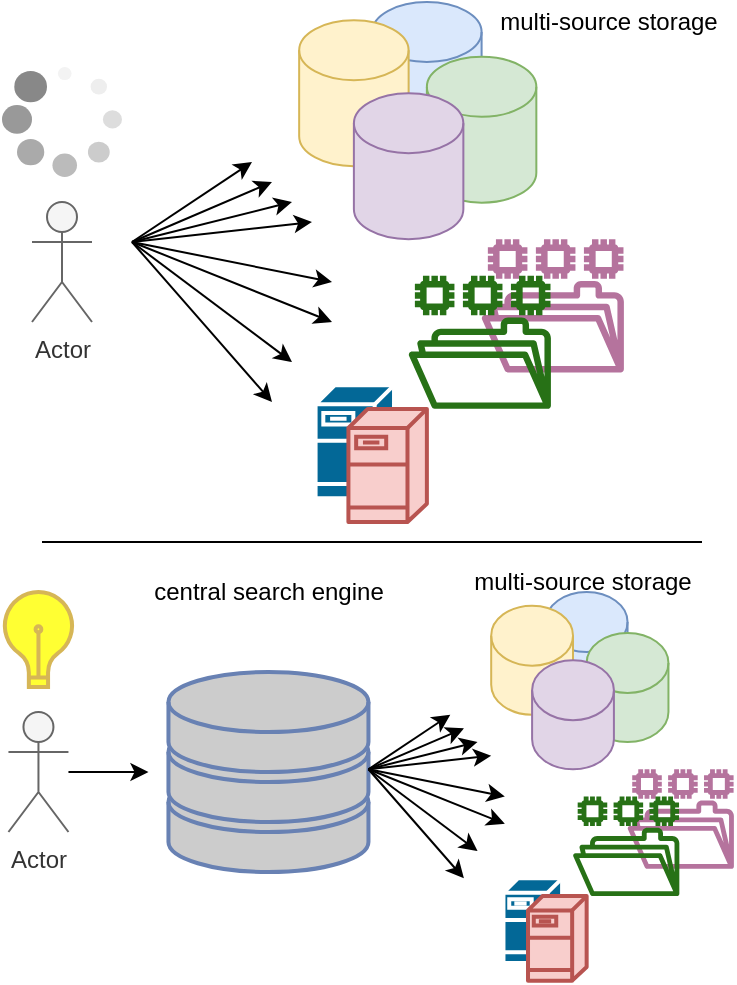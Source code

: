 <mxfile version="13.7.9" type="device" pages="2"><diagram id="WjQbRRUr4jYQLKd2MvLR" name="Seite-1"><mxGraphModel dx="1086" dy="966" grid="1" gridSize="10" guides="1" tooltips="1" connect="1" arrows="1" fold="1" page="1" pageScale="1" pageWidth="827" pageHeight="1169" math="0" shadow="0"><root><mxCell id="0"/><mxCell id="1" parent="0"/><mxCell id="kzp9wKBC-MxUlUKaqb6w-9" value="Actor" style="shape=umlActor;verticalLabelPosition=bottom;verticalAlign=top;html=1;outlineConnect=0;fillColor=#f5f5f5;strokeColor=#666666;fontColor=#333333;" parent="1" vertex="1"><mxGeometry x="110" y="340" width="30" height="60" as="geometry"/></mxCell><mxCell id="kzp9wKBC-MxUlUKaqb6w-10" value="" style="endArrow=classic;html=1;" parent="1" edge="1"><mxGeometry x="65" y="220" width="50" height="50" as="geometry"><mxPoint x="160" y="360" as="sourcePoint"/><mxPoint x="220" y="320" as="targetPoint"/></mxGeometry></mxCell><mxCell id="kzp9wKBC-MxUlUKaqb6w-11" value="" style="endArrow=classic;html=1;" parent="1" edge="1"><mxGeometry x="65" y="220" width="50" height="50" as="geometry"><mxPoint x="160" y="360" as="sourcePoint"/><mxPoint x="230" y="330" as="targetPoint"/></mxGeometry></mxCell><mxCell id="kzp9wKBC-MxUlUKaqb6w-12" value="" style="endArrow=classic;html=1;" parent="1" edge="1"><mxGeometry x="65" y="220" width="50" height="50" as="geometry"><mxPoint x="160" y="360" as="sourcePoint"/><mxPoint x="240" y="340" as="targetPoint"/></mxGeometry></mxCell><mxCell id="kzp9wKBC-MxUlUKaqb6w-13" value="" style="endArrow=classic;html=1;" parent="1" edge="1"><mxGeometry x="65" y="220" width="50" height="50" as="geometry"><mxPoint x="160" y="360" as="sourcePoint"/><mxPoint x="250" y="350" as="targetPoint"/></mxGeometry></mxCell><mxCell id="kzp9wKBC-MxUlUKaqb6w-14" value="" style="endArrow=classic;html=1;" parent="1" edge="1"><mxGeometry x="65" y="220" width="50" height="50" as="geometry"><mxPoint x="160" y="360" as="sourcePoint"/><mxPoint x="260" y="380" as="targetPoint"/></mxGeometry></mxCell><mxCell id="kzp9wKBC-MxUlUKaqb6w-15" value="" style="endArrow=classic;html=1;" parent="1" edge="1"><mxGeometry x="65" y="220" width="50" height="50" as="geometry"><mxPoint x="160" y="360" as="sourcePoint"/><mxPoint x="260" y="400" as="targetPoint"/></mxGeometry></mxCell><mxCell id="kzp9wKBC-MxUlUKaqb6w-16" value="" style="endArrow=classic;html=1;" parent="1" edge="1"><mxGeometry x="65" y="220" width="50" height="50" as="geometry"><mxPoint x="160" y="360" as="sourcePoint"/><mxPoint x="240" y="420" as="targetPoint"/></mxGeometry></mxCell><mxCell id="kzp9wKBC-MxUlUKaqb6w-17" value="" style="endArrow=classic;html=1;" parent="1" edge="1"><mxGeometry x="65" y="220" width="50" height="50" as="geometry"><mxPoint x="160" y="360" as="sourcePoint"/><mxPoint x="230" y="440" as="targetPoint"/></mxGeometry></mxCell><mxCell id="kzp9wKBC-MxUlUKaqb6w-18" value="" style="verticalLabelPosition=bottom;shadow=0;dashed=0;align=center;html=1;verticalAlign=top;strokeWidth=1;shape=mxgraph.mockup.misc.loading_circle_1;pointerEvents=1;strokeColor=#b85450;fillColor=#FF3399;" parent="1" vertex="1"><mxGeometry x="95" y="272.5" width="60" height="55" as="geometry"/></mxCell><mxCell id="kzp9wKBC-MxUlUKaqb6w-44" value="multi-source storage" style="text;html=1;align=center;verticalAlign=middle;resizable=0;points=[];autosize=1;" parent="1" vertex="1"><mxGeometry x="338.23" y="240" width="120" height="20" as="geometry"/></mxCell><mxCell id="kzp9wKBC-MxUlUKaqb6w-53" value="" style="group" parent="1" vertex="1" connectable="0"><mxGeometry x="243.58" y="240" width="162.38" height="260" as="geometry"/></mxCell><mxCell id="kzp9wKBC-MxUlUKaqb6w-52" value="" style="group" parent="kzp9wKBC-MxUlUKaqb6w-53" vertex="1" connectable="0"><mxGeometry width="162.38" height="260" as="geometry"/></mxCell><mxCell id="kzp9wKBC-MxUlUKaqb6w-1" value="" style="shape=cylinder3;whiteSpace=wrap;html=1;boundedLbl=1;backgroundOutline=1;size=15;fillColor=#dae8fc;strokeColor=#6c8ebf;" parent="kzp9wKBC-MxUlUKaqb6w-52" vertex="1"><mxGeometry x="36.49" width="54.735" height="72.982" as="geometry"/></mxCell><mxCell id="kzp9wKBC-MxUlUKaqb6w-2" value="" style="shape=cylinder3;whiteSpace=wrap;html=1;boundedLbl=1;backgroundOutline=1;size=15;fillColor=#d5e8d4;strokeColor=#82b366;" parent="kzp9wKBC-MxUlUKaqb6w-52" vertex="1"><mxGeometry x="63.857" y="27.368" width="54.735" height="72.982" as="geometry"/></mxCell><mxCell id="kzp9wKBC-MxUlUKaqb6w-4" value="" style="shape=cylinder3;whiteSpace=wrap;html=1;boundedLbl=1;backgroundOutline=1;size=15;fillColor=#fff2cc;strokeColor=#d6b656;" parent="kzp9wKBC-MxUlUKaqb6w-52" vertex="1"><mxGeometry y="9.123" width="54.735" height="72.982" as="geometry"/></mxCell><mxCell id="kzp9wKBC-MxUlUKaqb6w-3" value="" style="shape=cylinder3;whiteSpace=wrap;html=1;boundedLbl=1;backgroundOutline=1;size=15;fillColor=#e1d5e7;strokeColor=#9673a6;" parent="kzp9wKBC-MxUlUKaqb6w-52" vertex="1"><mxGeometry x="27.367" y="45.614" width="54.735" height="72.982" as="geometry"/></mxCell><mxCell id="kzp9wKBC-MxUlUKaqb6w-5" value="" style="outlineConnect=0;strokeColor=#9673a6;dashed=0;verticalLabelPosition=bottom;verticalAlign=top;align=center;html=1;fontSize=12;fontStyle=0;aspect=fixed;pointerEvents=1;shape=mxgraph.aws4.file_system;fillColor=#B5739D;" parent="kzp9wKBC-MxUlUKaqb6w-52" vertex="1"><mxGeometry x="91.225" y="118.596" width="71.155" height="66.594" as="geometry"/></mxCell><mxCell id="kzp9wKBC-MxUlUKaqb6w-6" value="" style="outlineConnect=0;fontColor=#232F3E;gradientColor=none;fillColor=#277116;strokeColor=none;dashed=0;verticalLabelPosition=bottom;verticalAlign=top;align=center;html=1;fontSize=12;fontStyle=0;aspect=fixed;pointerEvents=1;shape=mxgraph.aws4.file_system;" parent="kzp9wKBC-MxUlUKaqb6w-52" vertex="1"><mxGeometry x="54.735" y="136.842" width="71.155" height="66.594" as="geometry"/></mxCell><mxCell id="kzp9wKBC-MxUlUKaqb6w-7" value="" style="shape=mxgraph.cisco.servers.fileserver;html=1;pointerEvents=1;dashed=0;fillColor=#036897;strokeColor=#ffffff;strokeWidth=2;verticalLabelPosition=bottom;verticalAlign=top;align=center;outlineConnect=0;" parent="kzp9wKBC-MxUlUKaqb6w-52" vertex="1"><mxGeometry x="8.21" y="191.579" width="39.227" height="56.561" as="geometry"/></mxCell><mxCell id="kzp9wKBC-MxUlUKaqb6w-8" value="" style="shape=mxgraph.cisco.servers.fileserver;html=1;pointerEvents=1;dashed=0;fillColor=#f8cecc;strokeColor=#b85450;strokeWidth=2;verticalLabelPosition=bottom;verticalAlign=top;align=center;outlineConnect=0;" parent="kzp9wKBC-MxUlUKaqb6w-52" vertex="1"><mxGeometry x="24.631" y="203.439" width="39.227" height="56.561" as="geometry"/></mxCell><mxCell id="kzp9wKBC-MxUlUKaqb6w-55" value="" style="group" parent="1" vertex="1" connectable="0"><mxGeometry x="95.0" y="510" width="363.23" height="190" as="geometry"/></mxCell><mxCell id="kzp9wKBC-MxUlUKaqb6w-54" value="" style="group" parent="kzp9wKBC-MxUlUKaqb6w-55" vertex="1" connectable="0"><mxGeometry width="363.23" height="190" as="geometry"/></mxCell><mxCell id="kzp9wKBC-MxUlUKaqb6w-19" value="" style="endArrow=none;html=1;" parent="kzp9wKBC-MxUlUKaqb6w-54" edge="1"><mxGeometry width="50" height="50" relative="1" as="geometry"><mxPoint x="20.0" as="sourcePoint"/><mxPoint x="350.0" as="targetPoint"/></mxGeometry></mxCell><mxCell id="kzp9wKBC-MxUlUKaqb6w-49" value="" style="group" parent="kzp9wKBC-MxUlUKaqb6w-54" vertex="1" connectable="0"><mxGeometry width="363.23" height="190" as="geometry"/></mxCell><mxCell id="1EIGWTGbaEuXx_y_XgVE-1" value="" style="group" vertex="1" connectable="0" parent="kzp9wKBC-MxUlUKaqb6w-49"><mxGeometry y="10" width="350" height="165" as="geometry"/></mxCell><mxCell id="kzp9wKBC-MxUlUKaqb6w-43" value="multi-source storage" style="text;html=1;align=center;verticalAlign=middle;resizable=0;points=[];autosize=1;" parent="1EIGWTGbaEuXx_y_XgVE-1" vertex="1"><mxGeometry x="230.0" width="120" height="20" as="geometry"/></mxCell><mxCell id="kzp9wKBC-MxUlUKaqb6w-51" value="" style="group" parent="1EIGWTGbaEuXx_y_XgVE-1" vertex="1" connectable="0"><mxGeometry y="5" width="340.05" height="160" as="geometry"/></mxCell><mxCell id="kzp9wKBC-MxUlUKaqb6w-50" value="" style="group" parent="kzp9wKBC-MxUlUKaqb6w-51" vertex="1" connectable="0"><mxGeometry width="340.05" height="160" as="geometry"/></mxCell><mxCell id="kzp9wKBC-MxUlUKaqb6w-20" value="Actor" style="shape=umlActor;verticalLabelPosition=bottom;verticalAlign=top;html=1;outlineConnect=0;fillColor=#f5f5f5;strokeColor=#666666;fontColor=#333333;" parent="kzp9wKBC-MxUlUKaqb6w-50" vertex="1"><mxGeometry x="3.23" y="70" width="30" height="60" as="geometry"/></mxCell><mxCell id="kzp9wKBC-MxUlUKaqb6w-21" value="" style="fontColor=#0066CC;verticalAlign=top;verticalLabelPosition=bottom;labelPosition=center;align=center;html=1;outlineConnect=0;fillColor=#CCCCCC;strokeColor=#6881B3;gradientColor=none;gradientDirection=north;strokeWidth=2;shape=mxgraph.networks.storage;" parent="kzp9wKBC-MxUlUKaqb6w-50" vertex="1"><mxGeometry x="83.23" y="50" width="100" height="100" as="geometry"/></mxCell><mxCell id="kzp9wKBC-MxUlUKaqb6w-39" value="" style="group" parent="kzp9wKBC-MxUlUKaqb6w-50" vertex="1" connectable="0"><mxGeometry x="183.23" y="10" width="156.82" height="150" as="geometry"/></mxCell><mxCell id="kzp9wKBC-MxUlUKaqb6w-38" value="" style="group" parent="kzp9wKBC-MxUlUKaqb6w-39" vertex="1" connectable="0"><mxGeometry width="156.82" height="150.0" as="geometry"/></mxCell><mxCell id="kzp9wKBC-MxUlUKaqb6w-22" value="" style="shape=cylinder3;whiteSpace=wrap;html=1;boundedLbl=1;backgroundOutline=1;size=15;fillColor=#dae8fc;strokeColor=#6c8ebf;" parent="kzp9wKBC-MxUlUKaqb6w-38" vertex="1"><mxGeometry x="88.637" width="40.91" height="54.545" as="geometry"/></mxCell><mxCell id="kzp9wKBC-MxUlUKaqb6w-23" value="" style="shape=cylinder3;whiteSpace=wrap;html=1;boundedLbl=1;backgroundOutline=1;size=15;fillColor=#d5e8d4;strokeColor=#82b366;" parent="kzp9wKBC-MxUlUKaqb6w-38" vertex="1"><mxGeometry x="109.092" y="20.455" width="40.91" height="54.545" as="geometry"/></mxCell><mxCell id="kzp9wKBC-MxUlUKaqb6w-24" value="" style="shape=cylinder3;whiteSpace=wrap;html=1;boundedLbl=1;backgroundOutline=1;size=15;fillColor=#fff2cc;strokeColor=#d6b656;" parent="kzp9wKBC-MxUlUKaqb6w-38" vertex="1"><mxGeometry x="61.364" y="6.818" width="40.91" height="54.545" as="geometry"/></mxCell><mxCell id="kzp9wKBC-MxUlUKaqb6w-25" value="" style="shape=cylinder3;whiteSpace=wrap;html=1;boundedLbl=1;backgroundOutline=1;size=15;fillColor=#e1d5e7;strokeColor=#9673a6;" parent="kzp9wKBC-MxUlUKaqb6w-38" vertex="1"><mxGeometry x="81.819" y="34.091" width="40.91" height="54.545" as="geometry"/></mxCell><mxCell id="kzp9wKBC-MxUlUKaqb6w-26" value="" style="outlineConnect=0;strokeColor=#9673a6;dashed=0;verticalLabelPosition=bottom;verticalAlign=top;align=center;html=1;fontSize=12;fontStyle=0;aspect=fixed;pointerEvents=1;shape=mxgraph.aws4.file_system;fillColor=#B5739D;" parent="kzp9wKBC-MxUlUKaqb6w-38" vertex="1"><mxGeometry x="129.547" y="88.636" width="53.18" height="49.771" as="geometry"/></mxCell><mxCell id="kzp9wKBC-MxUlUKaqb6w-27" value="" style="outlineConnect=0;fontColor=#232F3E;gradientColor=none;fillColor=#277116;strokeColor=none;dashed=0;verticalLabelPosition=bottom;verticalAlign=top;align=center;html=1;fontSize=12;fontStyle=0;aspect=fixed;pointerEvents=1;shape=mxgraph.aws4.file_system;" parent="kzp9wKBC-MxUlUKaqb6w-38" vertex="1"><mxGeometry x="102.274" y="102.273" width="53.18" height="49.771" as="geometry"/></mxCell><mxCell id="kzp9wKBC-MxUlUKaqb6w-28" value="" style="shape=mxgraph.cisco.servers.fileserver;html=1;pointerEvents=1;dashed=0;fillColor=#036897;strokeColor=#ffffff;strokeWidth=2;verticalLabelPosition=bottom;verticalAlign=top;align=center;outlineConnect=0;" parent="kzp9wKBC-MxUlUKaqb6w-38" vertex="1"><mxGeometry x="67.501" y="143.182" width="29.319" height="42.273" as="geometry"/></mxCell><mxCell id="kzp9wKBC-MxUlUKaqb6w-29" value="" style="shape=mxgraph.cisco.servers.fileserver;html=1;pointerEvents=1;dashed=0;fillColor=#f8cecc;strokeColor=#b85450;strokeWidth=2;verticalLabelPosition=bottom;verticalAlign=top;align=center;outlineConnect=0;" parent="kzp9wKBC-MxUlUKaqb6w-38" vertex="1"><mxGeometry x="79.774" y="152.045" width="29.319" height="42.273" as="geometry"/></mxCell><mxCell id="kzp9wKBC-MxUlUKaqb6w-30" value="" style="endArrow=classic;html=1;" parent="kzp9wKBC-MxUlUKaqb6w-38" edge="1"><mxGeometry width="50" height="50" relative="1" as="geometry"><mxPoint y="88.636" as="sourcePoint"/><mxPoint x="40.91" y="61.364" as="targetPoint"/></mxGeometry></mxCell><mxCell id="kzp9wKBC-MxUlUKaqb6w-31" value="" style="endArrow=classic;html=1;" parent="kzp9wKBC-MxUlUKaqb6w-38" edge="1"><mxGeometry width="50" height="50" relative="1" as="geometry"><mxPoint y="88.636" as="sourcePoint"/><mxPoint x="47.728" y="68.182" as="targetPoint"/></mxGeometry></mxCell><mxCell id="kzp9wKBC-MxUlUKaqb6w-32" value="" style="endArrow=classic;html=1;" parent="kzp9wKBC-MxUlUKaqb6w-38" edge="1"><mxGeometry width="50" height="50" relative="1" as="geometry"><mxPoint y="88.636" as="sourcePoint"/><mxPoint x="54.546" y="75.0" as="targetPoint"/></mxGeometry></mxCell><mxCell id="kzp9wKBC-MxUlUKaqb6w-33" value="" style="endArrow=classic;html=1;" parent="kzp9wKBC-MxUlUKaqb6w-38" edge="1"><mxGeometry width="50" height="50" relative="1" as="geometry"><mxPoint y="88.636" as="sourcePoint"/><mxPoint x="61.364" y="81.818" as="targetPoint"/></mxGeometry></mxCell><mxCell id="kzp9wKBC-MxUlUKaqb6w-34" value="" style="endArrow=classic;html=1;" parent="kzp9wKBC-MxUlUKaqb6w-38" edge="1"><mxGeometry width="50" height="50" relative="1" as="geometry"><mxPoint y="88.636" as="sourcePoint"/><mxPoint x="68.183" y="102.273" as="targetPoint"/></mxGeometry></mxCell><mxCell id="kzp9wKBC-MxUlUKaqb6w-35" value="" style="endArrow=classic;html=1;" parent="kzp9wKBC-MxUlUKaqb6w-38" edge="1"><mxGeometry width="50" height="50" relative="1" as="geometry"><mxPoint y="88.636" as="sourcePoint"/><mxPoint x="68.183" y="115.909" as="targetPoint"/></mxGeometry></mxCell><mxCell id="kzp9wKBC-MxUlUKaqb6w-36" value="" style="endArrow=classic;html=1;" parent="kzp9wKBC-MxUlUKaqb6w-38" edge="1"><mxGeometry width="50" height="50" relative="1" as="geometry"><mxPoint y="88.636" as="sourcePoint"/><mxPoint x="54.546" y="129.545" as="targetPoint"/></mxGeometry></mxCell><mxCell id="kzp9wKBC-MxUlUKaqb6w-37" value="" style="endArrow=classic;html=1;" parent="kzp9wKBC-MxUlUKaqb6w-38" edge="1"><mxGeometry width="50" height="50" relative="1" as="geometry"><mxPoint y="88.636" as="sourcePoint"/><mxPoint x="47.728" y="143.182" as="targetPoint"/></mxGeometry></mxCell><mxCell id="kzp9wKBC-MxUlUKaqb6w-41" value="" style="endArrow=classic;html=1;" parent="kzp9wKBC-MxUlUKaqb6w-50" source="kzp9wKBC-MxUlUKaqb6w-20" edge="1"><mxGeometry width="50" height="50" relative="1" as="geometry"><mxPoint x="33.23" y="150" as="sourcePoint"/><mxPoint x="73.23" y="100" as="targetPoint"/></mxGeometry></mxCell><mxCell id="kzp9wKBC-MxUlUKaqb6w-42" value="" style="html=1;verticalLabelPosition=bottom;align=center;labelBackgroundColor=#ffffff;verticalAlign=top;strokeWidth=2;strokeColor=#d6b656;shadow=0;dashed=0;shape=mxgraph.ios7.icons.lightbulb;fillColor=#FFFF33;" parent="kzp9wKBC-MxUlUKaqb6w-50" vertex="1"><mxGeometry y="10" width="36.46" height="47.5" as="geometry"/></mxCell><mxCell id="kzp9wKBC-MxUlUKaqb6w-45" value="central search engine" style="text;html=1;align=center;verticalAlign=middle;resizable=0;points=[];autosize=1;" parent="kzp9wKBC-MxUlUKaqb6w-50" vertex="1"><mxGeometry x="68.23" width="130" height="20" as="geometry"/></mxCell></root></mxGraphModel></diagram><diagram id="lIJLszykLdMVcurVsbR6" name="Seite-2"><mxGraphModel dx="1086" dy="966" grid="1" gridSize="10" guides="1" tooltips="1" connect="1" arrows="1" fold="1" page="1" pageScale="1" pageWidth="827" pageHeight="1169" math="0" shadow="0"><root><mxCell id="P9h7Xq52iMeekSUKVdYD-0"/><mxCell id="P9h7Xq52iMeekSUKVdYD-1" parent="P9h7Xq52iMeekSUKVdYD-0"/><mxCell id="qma9uSrOuwq9p1Rf7dE6-3" value="Actor" style="shape=umlActor;verticalLabelPosition=bottom;verticalAlign=top;html=1;outlineConnect=0;fillColor=#f5f5f5;strokeColor=#666666;fontColor=#333333;" parent="P9h7Xq52iMeekSUKVdYD-1" vertex="1"><mxGeometry x="110" y="340" width="30" height="60" as="geometry"/></mxCell><mxCell id="qma9uSrOuwq9p1Rf7dE6-4" value="" style="endArrow=classic;html=1;" parent="P9h7Xq52iMeekSUKVdYD-1" edge="1"><mxGeometry x="65" y="220" width="50" height="50" as="geometry"><mxPoint x="160" y="360" as="sourcePoint"/><mxPoint x="220" y="320" as="targetPoint"/></mxGeometry></mxCell><mxCell id="qma9uSrOuwq9p1Rf7dE6-5" value="" style="endArrow=classic;html=1;" parent="P9h7Xq52iMeekSUKVdYD-1" edge="1"><mxGeometry x="65" y="220" width="50" height="50" as="geometry"><mxPoint x="160" y="360" as="sourcePoint"/><mxPoint x="230" y="330" as="targetPoint"/></mxGeometry></mxCell><mxCell id="qma9uSrOuwq9p1Rf7dE6-6" value="" style="endArrow=classic;html=1;" parent="P9h7Xq52iMeekSUKVdYD-1" edge="1"><mxGeometry x="65" y="220" width="50" height="50" as="geometry"><mxPoint x="160" y="360" as="sourcePoint"/><mxPoint x="240" y="340" as="targetPoint"/></mxGeometry></mxCell><mxCell id="qma9uSrOuwq9p1Rf7dE6-7" value="" style="endArrow=classic;html=1;" parent="P9h7Xq52iMeekSUKVdYD-1" edge="1"><mxGeometry x="65" y="220" width="50" height="50" as="geometry"><mxPoint x="160" y="360" as="sourcePoint"/><mxPoint x="250" y="350" as="targetPoint"/></mxGeometry></mxCell><mxCell id="qma9uSrOuwq9p1Rf7dE6-8" value="" style="endArrow=classic;html=1;" parent="P9h7Xq52iMeekSUKVdYD-1" edge="1"><mxGeometry x="65" y="220" width="50" height="50" as="geometry"><mxPoint x="160" y="360" as="sourcePoint"/><mxPoint x="260" y="380" as="targetPoint"/></mxGeometry></mxCell><mxCell id="qma9uSrOuwq9p1Rf7dE6-9" value="" style="endArrow=classic;html=1;" parent="P9h7Xq52iMeekSUKVdYD-1" edge="1"><mxGeometry x="65" y="220" width="50" height="50" as="geometry"><mxPoint x="160" y="360" as="sourcePoint"/><mxPoint x="260" y="400" as="targetPoint"/></mxGeometry></mxCell><mxCell id="qma9uSrOuwq9p1Rf7dE6-10" value="" style="endArrow=classic;html=1;" parent="P9h7Xq52iMeekSUKVdYD-1" edge="1"><mxGeometry x="65" y="220" width="50" height="50" as="geometry"><mxPoint x="160" y="360" as="sourcePoint"/><mxPoint x="240" y="420" as="targetPoint"/></mxGeometry></mxCell><mxCell id="qma9uSrOuwq9p1Rf7dE6-11" value="" style="endArrow=classic;html=1;" parent="P9h7Xq52iMeekSUKVdYD-1" edge="1"><mxGeometry x="65" y="220" width="50" height="50" as="geometry"><mxPoint x="160" y="360" as="sourcePoint"/><mxPoint x="230" y="440" as="targetPoint"/></mxGeometry></mxCell><mxCell id="qma9uSrOuwq9p1Rf7dE6-12" value="" style="verticalLabelPosition=bottom;shadow=0;dashed=0;align=center;html=1;verticalAlign=top;strokeWidth=1;shape=mxgraph.mockup.misc.loading_circle_1;pointerEvents=1;strokeColor=#b85450;fillColor=#FF3399;" parent="P9h7Xq52iMeekSUKVdYD-1" vertex="1"><mxGeometry x="95" y="272.5" width="60" height="55" as="geometry"/></mxCell><mxCell id="qma9uSrOuwq9p1Rf7dE6-13" value="multi-source storage" style="text;html=1;align=center;verticalAlign=middle;resizable=0;points=[];autosize=1;" parent="P9h7Xq52iMeekSUKVdYD-1" vertex="1"><mxGeometry x="338.23" y="240" width="120" height="20" as="geometry"/></mxCell><mxCell id="qma9uSrOuwq9p1Rf7dE6-14" value="" style="group" parent="P9h7Xq52iMeekSUKVdYD-1" vertex="1" connectable="0"><mxGeometry x="243.58" y="240" width="162.38" height="260" as="geometry"/></mxCell><mxCell id="qma9uSrOuwq9p1Rf7dE6-15" value="" style="group" parent="qma9uSrOuwq9p1Rf7dE6-14" vertex="1" connectable="0"><mxGeometry width="162.38" height="260" as="geometry"/></mxCell><mxCell id="qma9uSrOuwq9p1Rf7dE6-16" value="" style="shape=cylinder3;whiteSpace=wrap;html=1;boundedLbl=1;backgroundOutline=1;size=15;fillColor=#dae8fc;strokeColor=#6c8ebf;" parent="qma9uSrOuwq9p1Rf7dE6-15" vertex="1"><mxGeometry x="36.49" width="54.735" height="72.982" as="geometry"/></mxCell><mxCell id="qma9uSrOuwq9p1Rf7dE6-17" value="" style="shape=cylinder3;whiteSpace=wrap;html=1;boundedLbl=1;backgroundOutline=1;size=15;fillColor=#d5e8d4;strokeColor=#82b366;" parent="qma9uSrOuwq9p1Rf7dE6-15" vertex="1"><mxGeometry x="63.857" y="27.368" width="54.735" height="72.982" as="geometry"/></mxCell><mxCell id="qma9uSrOuwq9p1Rf7dE6-18" value="" style="shape=cylinder3;whiteSpace=wrap;html=1;boundedLbl=1;backgroundOutline=1;size=15;fillColor=#fff2cc;strokeColor=#d6b656;" parent="qma9uSrOuwq9p1Rf7dE6-15" vertex="1"><mxGeometry y="9.123" width="54.735" height="72.982" as="geometry"/></mxCell><mxCell id="qma9uSrOuwq9p1Rf7dE6-19" value="" style="shape=cylinder3;whiteSpace=wrap;html=1;boundedLbl=1;backgroundOutline=1;size=15;fillColor=#e1d5e7;strokeColor=#9673a6;" parent="qma9uSrOuwq9p1Rf7dE6-15" vertex="1"><mxGeometry x="27.367" y="45.614" width="54.735" height="72.982" as="geometry"/></mxCell><mxCell id="qma9uSrOuwq9p1Rf7dE6-20" value="" style="outlineConnect=0;strokeColor=#9673a6;dashed=0;verticalLabelPosition=bottom;verticalAlign=top;align=center;html=1;fontSize=12;fontStyle=0;aspect=fixed;pointerEvents=1;shape=mxgraph.aws4.file_system;fillColor=#B5739D;" parent="qma9uSrOuwq9p1Rf7dE6-15" vertex="1"><mxGeometry x="91.225" y="118.596" width="71.155" height="66.594" as="geometry"/></mxCell><mxCell id="qma9uSrOuwq9p1Rf7dE6-21" value="" style="outlineConnect=0;fontColor=#232F3E;gradientColor=none;fillColor=#277116;strokeColor=none;dashed=0;verticalLabelPosition=bottom;verticalAlign=top;align=center;html=1;fontSize=12;fontStyle=0;aspect=fixed;pointerEvents=1;shape=mxgraph.aws4.file_system;" parent="qma9uSrOuwq9p1Rf7dE6-15" vertex="1"><mxGeometry x="54.735" y="136.842" width="71.155" height="66.594" as="geometry"/></mxCell><mxCell id="qma9uSrOuwq9p1Rf7dE6-22" value="" style="shape=mxgraph.cisco.servers.fileserver;html=1;pointerEvents=1;dashed=0;fillColor=#036897;strokeColor=#ffffff;strokeWidth=2;verticalLabelPosition=bottom;verticalAlign=top;align=center;outlineConnect=0;" parent="qma9uSrOuwq9p1Rf7dE6-15" vertex="1"><mxGeometry x="8.21" y="191.579" width="39.227" height="56.561" as="geometry"/></mxCell><mxCell id="qma9uSrOuwq9p1Rf7dE6-23" value="" style="shape=mxgraph.cisco.servers.fileserver;html=1;pointerEvents=1;dashed=0;fillColor=#f8cecc;strokeColor=#b85450;strokeWidth=2;verticalLabelPosition=bottom;verticalAlign=top;align=center;outlineConnect=0;" parent="qma9uSrOuwq9p1Rf7dE6-15" vertex="1"><mxGeometry x="24.631" y="203.439" width="39.227" height="56.561" as="geometry"/></mxCell><mxCell id="qma9uSrOuwq9p1Rf7dE6-61" value="" style="endArrow=none;html=1;" parent="P9h7Xq52iMeekSUKVdYD-1" edge="1"><mxGeometry width="50" height="50" relative="1" as="geometry"><mxPoint x="460" y="510" as="sourcePoint"/><mxPoint x="460" y="230" as="targetPoint"/></mxGeometry></mxCell><mxCell id="7bVymwixyLffYFkGnUoZ-0" value="" style="group" vertex="1" connectable="0" parent="P9h7Xq52iMeekSUKVdYD-1"><mxGeometry x="470.0" y="290" width="350" height="165" as="geometry"/></mxCell><mxCell id="7bVymwixyLffYFkGnUoZ-1" value="multi-source storage" style="text;html=1;align=center;verticalAlign=middle;resizable=0;points=[];autosize=1;" vertex="1" parent="7bVymwixyLffYFkGnUoZ-0"><mxGeometry x="230.0" width="120" height="20" as="geometry"/></mxCell><mxCell id="7bVymwixyLffYFkGnUoZ-2" value="" style="group" vertex="1" connectable="0" parent="7bVymwixyLffYFkGnUoZ-0"><mxGeometry y="5" width="340.05" height="160" as="geometry"/></mxCell><mxCell id="7bVymwixyLffYFkGnUoZ-3" value="" style="group" vertex="1" connectable="0" parent="7bVymwixyLffYFkGnUoZ-2"><mxGeometry width="340.05" height="160" as="geometry"/></mxCell><mxCell id="7bVymwixyLffYFkGnUoZ-4" value="Actor" style="shape=umlActor;verticalLabelPosition=bottom;verticalAlign=top;html=1;outlineConnect=0;fillColor=#f5f5f5;strokeColor=#666666;fontColor=#333333;" vertex="1" parent="7bVymwixyLffYFkGnUoZ-3"><mxGeometry x="3.23" y="70" width="30" height="60" as="geometry"/></mxCell><mxCell id="7bVymwixyLffYFkGnUoZ-5" value="" style="fontColor=#0066CC;verticalAlign=top;verticalLabelPosition=bottom;labelPosition=center;align=center;html=1;outlineConnect=0;fillColor=#CCCCCC;strokeColor=#6881B3;gradientColor=none;gradientDirection=north;strokeWidth=2;shape=mxgraph.networks.storage;" vertex="1" parent="7bVymwixyLffYFkGnUoZ-3"><mxGeometry x="83.23" y="50" width="100" height="100" as="geometry"/></mxCell><mxCell id="7bVymwixyLffYFkGnUoZ-6" value="" style="group" vertex="1" connectable="0" parent="7bVymwixyLffYFkGnUoZ-3"><mxGeometry x="183.23" y="10" width="156.82" height="150" as="geometry"/></mxCell><mxCell id="7bVymwixyLffYFkGnUoZ-7" value="" style="group" vertex="1" connectable="0" parent="7bVymwixyLffYFkGnUoZ-6"><mxGeometry width="156.82" height="150.0" as="geometry"/></mxCell><mxCell id="7bVymwixyLffYFkGnUoZ-8" value="" style="shape=cylinder3;whiteSpace=wrap;html=1;boundedLbl=1;backgroundOutline=1;size=15;fillColor=#dae8fc;strokeColor=#6c8ebf;" vertex="1" parent="7bVymwixyLffYFkGnUoZ-7"><mxGeometry x="88.637" width="40.91" height="54.545" as="geometry"/></mxCell><mxCell id="7bVymwixyLffYFkGnUoZ-9" value="" style="shape=cylinder3;whiteSpace=wrap;html=1;boundedLbl=1;backgroundOutline=1;size=15;fillColor=#d5e8d4;strokeColor=#82b366;" vertex="1" parent="7bVymwixyLffYFkGnUoZ-7"><mxGeometry x="109.092" y="20.455" width="40.91" height="54.545" as="geometry"/></mxCell><mxCell id="7bVymwixyLffYFkGnUoZ-10" value="" style="shape=cylinder3;whiteSpace=wrap;html=1;boundedLbl=1;backgroundOutline=1;size=15;fillColor=#fff2cc;strokeColor=#d6b656;" vertex="1" parent="7bVymwixyLffYFkGnUoZ-7"><mxGeometry x="61.364" y="6.818" width="40.91" height="54.545" as="geometry"/></mxCell><mxCell id="7bVymwixyLffYFkGnUoZ-11" value="" style="shape=cylinder3;whiteSpace=wrap;html=1;boundedLbl=1;backgroundOutline=1;size=15;fillColor=#e1d5e7;strokeColor=#9673a6;" vertex="1" parent="7bVymwixyLffYFkGnUoZ-7"><mxGeometry x="81.819" y="34.091" width="40.91" height="54.545" as="geometry"/></mxCell><mxCell id="7bVymwixyLffYFkGnUoZ-12" value="" style="outlineConnect=0;strokeColor=#9673a6;dashed=0;verticalLabelPosition=bottom;verticalAlign=top;align=center;html=1;fontSize=12;fontStyle=0;aspect=fixed;pointerEvents=1;shape=mxgraph.aws4.file_system;fillColor=#B5739D;" vertex="1" parent="7bVymwixyLffYFkGnUoZ-7"><mxGeometry x="129.547" y="88.636" width="53.18" height="49.771" as="geometry"/></mxCell><mxCell id="7bVymwixyLffYFkGnUoZ-13" value="" style="outlineConnect=0;fontColor=#232F3E;gradientColor=none;fillColor=#277116;strokeColor=none;dashed=0;verticalLabelPosition=bottom;verticalAlign=top;align=center;html=1;fontSize=12;fontStyle=0;aspect=fixed;pointerEvents=1;shape=mxgraph.aws4.file_system;" vertex="1" parent="7bVymwixyLffYFkGnUoZ-7"><mxGeometry x="102.274" y="102.273" width="53.18" height="49.771" as="geometry"/></mxCell><mxCell id="7bVymwixyLffYFkGnUoZ-14" value="" style="shape=mxgraph.cisco.servers.fileserver;html=1;pointerEvents=1;dashed=0;fillColor=#036897;strokeColor=#ffffff;strokeWidth=2;verticalLabelPosition=bottom;verticalAlign=top;align=center;outlineConnect=0;" vertex="1" parent="7bVymwixyLffYFkGnUoZ-7"><mxGeometry x="67.501" y="143.182" width="29.319" height="42.273" as="geometry"/></mxCell><mxCell id="7bVymwixyLffYFkGnUoZ-15" value="" style="shape=mxgraph.cisco.servers.fileserver;html=1;pointerEvents=1;dashed=0;fillColor=#f8cecc;strokeColor=#b85450;strokeWidth=2;verticalLabelPosition=bottom;verticalAlign=top;align=center;outlineConnect=0;" vertex="1" parent="7bVymwixyLffYFkGnUoZ-7"><mxGeometry x="79.774" y="152.045" width="29.319" height="42.273" as="geometry"/></mxCell><mxCell id="7bVymwixyLffYFkGnUoZ-16" value="" style="endArrow=classic;html=1;" edge="1" parent="7bVymwixyLffYFkGnUoZ-7"><mxGeometry width="50" height="50" relative="1" as="geometry"><mxPoint y="88.636" as="sourcePoint"/><mxPoint x="40.91" y="61.364" as="targetPoint"/></mxGeometry></mxCell><mxCell id="7bVymwixyLffYFkGnUoZ-17" value="" style="endArrow=classic;html=1;" edge="1" parent="7bVymwixyLffYFkGnUoZ-7"><mxGeometry width="50" height="50" relative="1" as="geometry"><mxPoint y="88.636" as="sourcePoint"/><mxPoint x="47.728" y="68.182" as="targetPoint"/></mxGeometry></mxCell><mxCell id="7bVymwixyLffYFkGnUoZ-18" value="" style="endArrow=classic;html=1;" edge="1" parent="7bVymwixyLffYFkGnUoZ-7"><mxGeometry width="50" height="50" relative="1" as="geometry"><mxPoint y="88.636" as="sourcePoint"/><mxPoint x="54.546" y="75.0" as="targetPoint"/></mxGeometry></mxCell><mxCell id="7bVymwixyLffYFkGnUoZ-19" value="" style="endArrow=classic;html=1;" edge="1" parent="7bVymwixyLffYFkGnUoZ-7"><mxGeometry width="50" height="50" relative="1" as="geometry"><mxPoint y="88.636" as="sourcePoint"/><mxPoint x="61.364" y="81.818" as="targetPoint"/></mxGeometry></mxCell><mxCell id="7bVymwixyLffYFkGnUoZ-20" value="" style="endArrow=classic;html=1;" edge="1" parent="7bVymwixyLffYFkGnUoZ-7"><mxGeometry width="50" height="50" relative="1" as="geometry"><mxPoint y="88.636" as="sourcePoint"/><mxPoint x="68.183" y="102.273" as="targetPoint"/></mxGeometry></mxCell><mxCell id="7bVymwixyLffYFkGnUoZ-21" value="" style="endArrow=classic;html=1;" edge="1" parent="7bVymwixyLffYFkGnUoZ-7"><mxGeometry width="50" height="50" relative="1" as="geometry"><mxPoint y="88.636" as="sourcePoint"/><mxPoint x="68.183" y="115.909" as="targetPoint"/></mxGeometry></mxCell><mxCell id="7bVymwixyLffYFkGnUoZ-22" value="" style="endArrow=classic;html=1;" edge="1" parent="7bVymwixyLffYFkGnUoZ-7"><mxGeometry width="50" height="50" relative="1" as="geometry"><mxPoint y="88.636" as="sourcePoint"/><mxPoint x="54.546" y="129.545" as="targetPoint"/></mxGeometry></mxCell><mxCell id="7bVymwixyLffYFkGnUoZ-23" value="" style="endArrow=classic;html=1;" edge="1" parent="7bVymwixyLffYFkGnUoZ-7"><mxGeometry width="50" height="50" relative="1" as="geometry"><mxPoint y="88.636" as="sourcePoint"/><mxPoint x="47.728" y="143.182" as="targetPoint"/></mxGeometry></mxCell><mxCell id="7bVymwixyLffYFkGnUoZ-24" value="" style="endArrow=classic;html=1;" edge="1" parent="7bVymwixyLffYFkGnUoZ-3" source="7bVymwixyLffYFkGnUoZ-4"><mxGeometry width="50" height="50" relative="1" as="geometry"><mxPoint x="33.23" y="150" as="sourcePoint"/><mxPoint x="73.23" y="100" as="targetPoint"/></mxGeometry></mxCell><mxCell id="7bVymwixyLffYFkGnUoZ-25" value="" style="html=1;verticalLabelPosition=bottom;align=center;labelBackgroundColor=#ffffff;verticalAlign=top;strokeWidth=2;strokeColor=#d6b656;shadow=0;dashed=0;shape=mxgraph.ios7.icons.lightbulb;fillColor=#FFFF33;" vertex="1" parent="7bVymwixyLffYFkGnUoZ-3"><mxGeometry y="10" width="36.46" height="47.5" as="geometry"/></mxCell><mxCell id="7bVymwixyLffYFkGnUoZ-26" value="central search engine" style="text;html=1;align=center;verticalAlign=middle;resizable=0;points=[];autosize=1;" vertex="1" parent="7bVymwixyLffYFkGnUoZ-3"><mxGeometry x="68.23" width="130" height="20" as="geometry"/></mxCell></root></mxGraphModel></diagram></mxfile>
